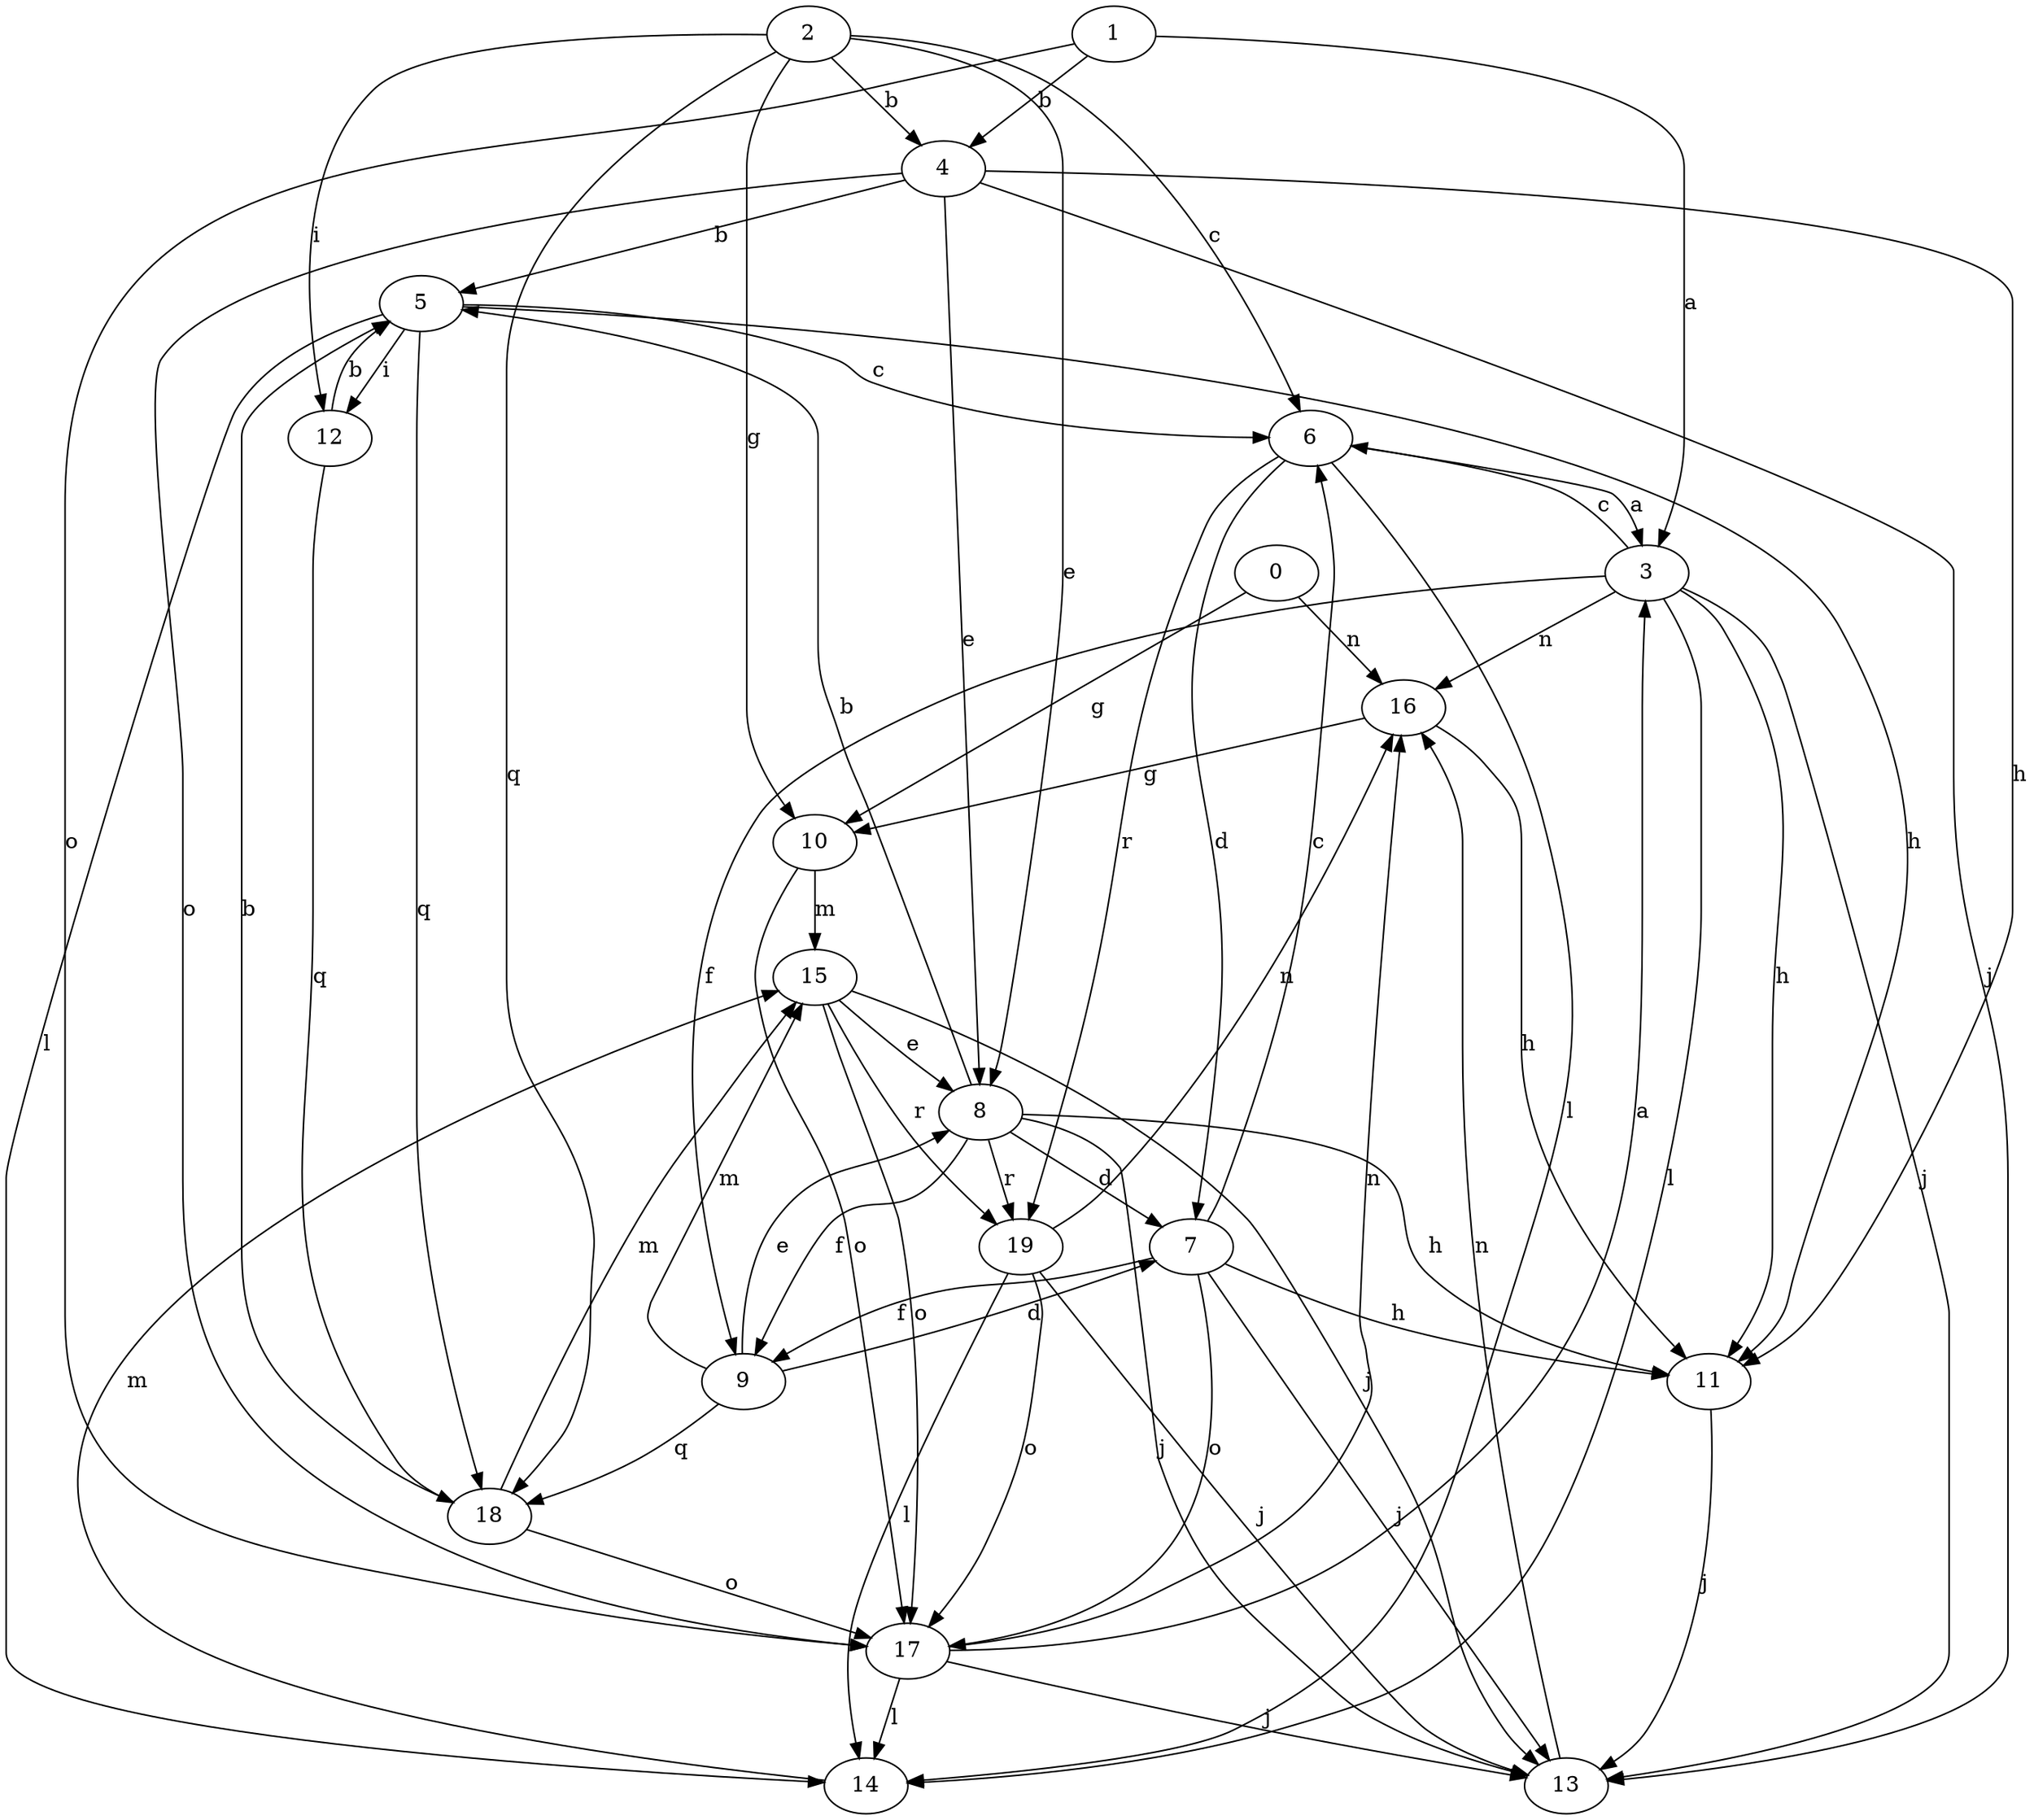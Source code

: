 strict digraph  {
2;
3;
4;
0;
5;
6;
7;
8;
9;
10;
11;
12;
13;
14;
15;
1;
16;
17;
18;
19;
2 -> 4  [label=b];
2 -> 6  [label=c];
2 -> 8  [label=e];
2 -> 10  [label=g];
2 -> 12  [label=i];
2 -> 18  [label=q];
3 -> 6  [label=c];
3 -> 9  [label=f];
3 -> 11  [label=h];
3 -> 13  [label=j];
3 -> 14  [label=l];
3 -> 16  [label=n];
4 -> 5  [label=b];
4 -> 8  [label=e];
4 -> 11  [label=h];
4 -> 13  [label=j];
4 -> 17  [label=o];
0 -> 10  [label=g];
0 -> 16  [label=n];
5 -> 6  [label=c];
5 -> 11  [label=h];
5 -> 12  [label=i];
5 -> 14  [label=l];
5 -> 18  [label=q];
6 -> 3  [label=a];
6 -> 7  [label=d];
6 -> 14  [label=l];
6 -> 19  [label=r];
7 -> 6  [label=c];
7 -> 9  [label=f];
7 -> 11  [label=h];
7 -> 13  [label=j];
7 -> 17  [label=o];
8 -> 5  [label=b];
8 -> 7  [label=d];
8 -> 9  [label=f];
8 -> 11  [label=h];
8 -> 13  [label=j];
8 -> 19  [label=r];
9 -> 7  [label=d];
9 -> 8  [label=e];
9 -> 15  [label=m];
9 -> 18  [label=q];
10 -> 15  [label=m];
10 -> 17  [label=o];
11 -> 13  [label=j];
12 -> 5  [label=b];
12 -> 18  [label=q];
13 -> 16  [label=n];
14 -> 15  [label=m];
15 -> 8  [label=e];
15 -> 13  [label=j];
15 -> 17  [label=o];
15 -> 19  [label=r];
1 -> 3  [label=a];
1 -> 4  [label=b];
1 -> 17  [label=o];
16 -> 10  [label=g];
16 -> 11  [label=h];
17 -> 3  [label=a];
17 -> 13  [label=j];
17 -> 14  [label=l];
17 -> 16  [label=n];
18 -> 5  [label=b];
18 -> 15  [label=m];
18 -> 17  [label=o];
19 -> 13  [label=j];
19 -> 14  [label=l];
19 -> 16  [label=n];
19 -> 17  [label=o];
}
